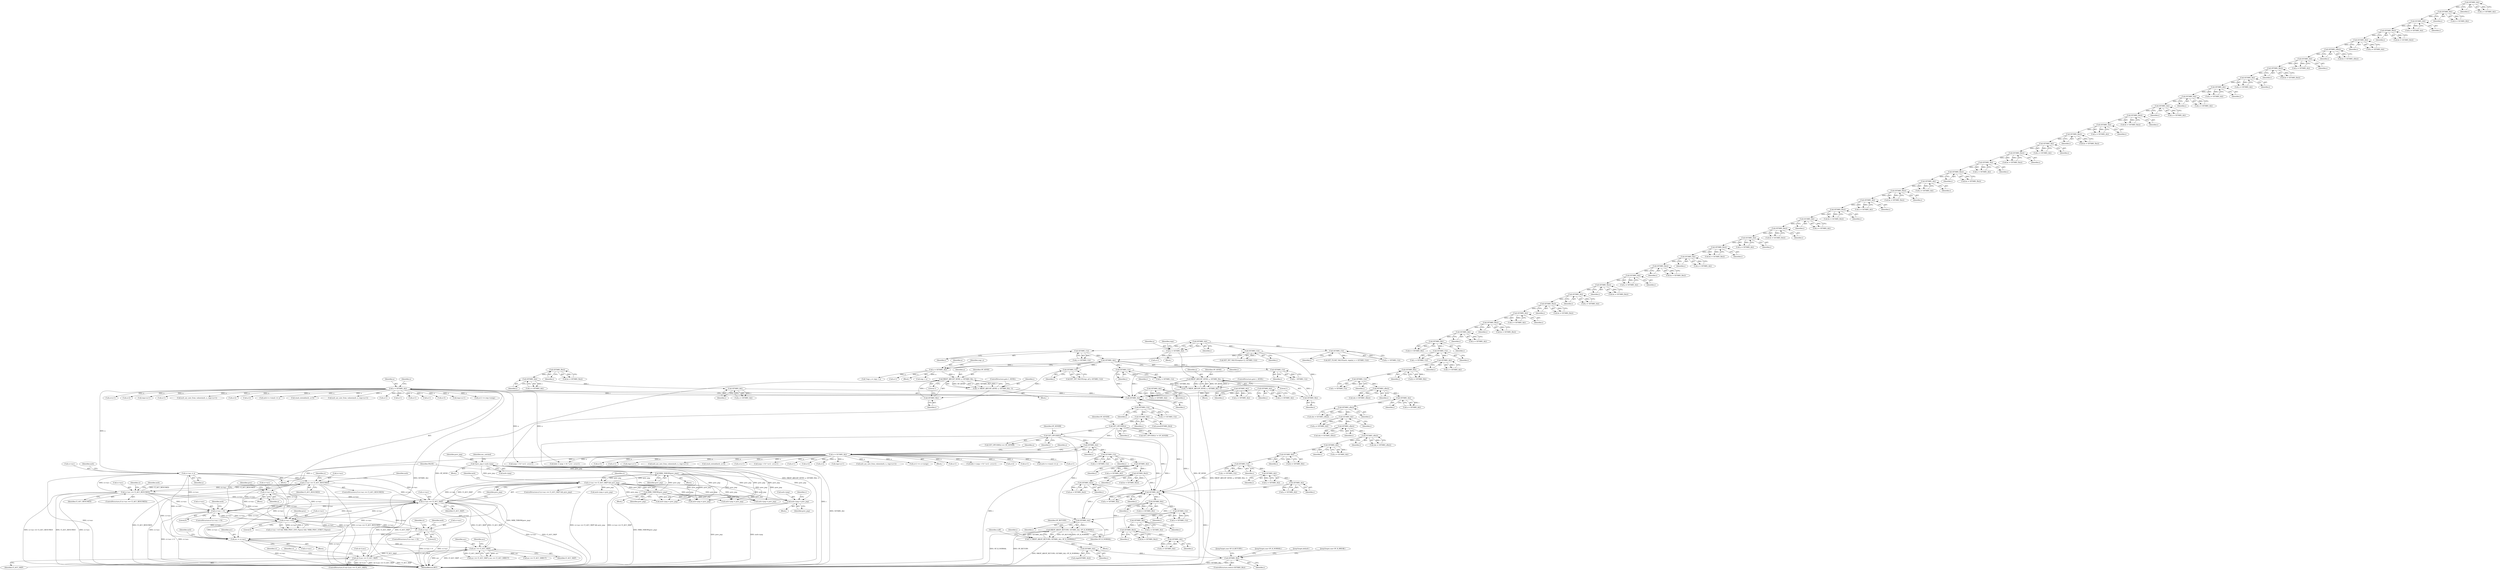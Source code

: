 digraph "0_mruby_1905091634a6a2925c911484434448e568330626@pointer" {
"1004398" [label="(Call,mrb->jmp = prev_jmp)"];
"1004236" [label="(Call,MRB_THROW(prev_jmp))"];
"1003679" [label="(Call,MRB_THROW(prev_jmp))"];
"1003666" [label="(Call,ci->acc == CI_ACC_SKIP && prev_jmp)"];
"1003667" [label="(Call,ci->acc == CI_ACC_SKIP)"];
"1004205" [label="(Call,ci->acc < 0)"];
"1001845" [label="(Call,ci->acc == CI_ACC_RESUMED)"];
"1001727" [label="(Call,ci->acc = a)"];
"1001449" [label="(Call,a = GETARG_A(i))"];
"1001451" [label="(Call,GETARG_A(i))"];
"1001438" [label="(Call,GETARG_A(i))"];
"1001225" [label="(Call,GETARG_A(i))"];
"1001117" [label="(Call,GETARG_Bx(i))"];
"1005565" [label="(Call,GETARG_C(i))"];
"1005539" [label="(Call,GETARG_A(i))"];
"1005513" [label="(Call,GETARG_C(i))"];
"1005448" [label="(Call,GETARG_A(i))"];
"1005468" [label="(Call,GETARG_C(i))"];
"1005620" [label="(Call,i = MKOP_ABC(OP_SEND, a, GETARG_B(i), 1))"];
"1005622" [label="(Call,MKOP_ABC(OP_SEND, a, GETARG_B(i), 1))"];
"1005537" [label="(Call,a = GETARG_A(i))"];
"1005625" [label="(Call,GETARG_B(i))"];
"1005618" [label="(Call,GETARG_C(i))"];
"1005357" [label="(Call,GETARG_A(i))"];
"1005525" [label="(Call,i = MKOP_ABC(OP_SEND, a, GETARG_B(i), 1))"];
"1005527" [label="(Call,MKOP_ABC(OP_SEND, a, GETARG_B(i), 1))"];
"1005446" [label="(Call,a = GETARG_A(i))"];
"1005530" [label="(Call,GETARG_B(i))"];
"1005523" [label="(Call,GETARG_C(i))"];
"1005610" [label="(Call,GETARG_C(i))"];
"1005065" [label="(Call,GETARG_A(i))"];
"1004897" [label="(Call,GETARG_A(i))"];
"1004774" [label="(Call,GETARG_Bx(i))"];
"1004769" [label="(Call,GETARG_A(i))"];
"1004510" [label="(Call,GETARG_C(i))"];
"1004505" [label="(Call,GETARG_B(i))"];
"1004500" [label="(Call,GETARG_A(i))"];
"1002797" [label="(Call,GETARG_Bx(i))"];
"1002792" [label="(Call,GETARG_A(i))"];
"1002253" [label="(Call,GETARG_C(i))"];
"1002248" [label="(Call,GETARG_A(i))"];
"1001515" [label="(Call,GET_OPCODE(i))"];
"1001500" [label="(Call,GETARG_B(i))"];
"1001456" [label="(Call,GETARG_C(i))"];
"1001801" [label="(Call,GET_OPCODE(i))"];
"1003041" [label="(Call,GETARG_Ax(i))"];
"1003500" [label="(Call,i = MKOP_AB(OP_RETURN, GETARG_A(i), OP_R_NORMAL))"];
"1003502" [label="(Call,MKOP_AB(OP_RETURN, GETARG_A(i), OP_R_NORMAL))"];
"1003504" [label="(Call,GETARG_A(i))"];
"1000999" [label="(Call,GETARG_C(i))"];
"1000994" [label="(Call,GETARG_B(i))"];
"1000989" [label="(Call,GETARG_A(i))"];
"1000903" [label="(Call,GETARG_sBx(i))"];
"1000885" [label="(Call,GETARG_sBx(i))"];
"1000880" [label="(Call,GETARG_A(i))"];
"1000863" [label="(Call,GETARG_sBx(i))"];
"1000858" [label="(Call,GETARG_A(i))"];
"1000848" [label="(Call,GETARG_sBx(i))"];
"1000807" [label="(Call,GETARG_C(i))"];
"1000802" [label="(Call,GETARG_B(i))"];
"1000797" [label="(Call,GETARG_A(i))"];
"1000756" [label="(Call,GETARG_C(i))"];
"1000751" [label="(Call,GETARG_B(i))"];
"1000746" [label="(Call,GETARG_A(i))"];
"1000726" [label="(Call,GETARG_Bx(i))"];
"1000721" [label="(Call,GETARG_A(i))"];
"1000694" [label="(Call,GETARG_Bx(i))"];
"1000689" [label="(Call,GETARG_A(i))"];
"1000673" [label="(Call,GETARG_Bx(i))"];
"1000668" [label="(Call,GETARG_A(i))"];
"1000640" [label="(Call,GETARG_Bx(i))"];
"1000635" [label="(Call,GETARG_A(i))"];
"1000619" [label="(Call,GETARG_Bx(i))"];
"1000614" [label="(Call,GETARG_A(i))"];
"1000589" [label="(Call,GETARG_Bx(i))"];
"1000584" [label="(Call,GETARG_A(i))"];
"1000569" [label="(Call,GETARG_Bx(i))"];
"1000564" [label="(Call,GETARG_A(i))"];
"1000544" [label="(Call,GETARG_Bx(i))"];
"1000539" [label="(Call,GETARG_A(i))"];
"1000526" [label="(Call,GETARG_Bx(i))"];
"1000521" [label="(Call,GETARG_A(i))"];
"1000503" [label="(Call,GETARG_Bx(i))"];
"1000498" [label="(Call,GETARG_A(i))"];
"1000483" [label="(Call,GETARG_Bx(i))"];
"1000478" [label="(Call,GETARG_A(i))"];
"1000458" [label="(Call,GETARG_Bx(i))"];
"1000453" [label="(Call,GETARG_A(i))"];
"1000442" [label="(Call,GETARG_A(i))"];
"1000431" [label="(Call,GETARG_A(i))"];
"1000417" [label="(Call,GETARG_A(i))"];
"1000403" [label="(Call,GETARG_Bx(i))"];
"1000398" [label="(Call,GETARG_A(i))"];
"1000386" [label="(Call,GETARG_sBx(i))"];
"1000381" [label="(Call,GETARG_A(i))"];
"1000353" [label="(Call,GETARG_Bx(i))"];
"1000348" [label="(Call,GETARG_A(i))"];
"1000334" [label="(Call,GETARG_B(i))"];
"1000329" [label="(Call,GETARG_A(i))"];
"1001105" [label="(Call,GETARG_A(i))"];
"1001089" [label="(Call,GETARG_A(i))"];
"1003888" [label="(Call,GETARG_B(i))"];
"1003882" [label="(Call,GETARG_A(i))"];
"1005211" [label="(Call,GETARG_A(i))"];
"1002652" [label="(Call,ci->acc == CI_ACC_RESUMED)"];
"1003957" [label="(Call,ci->acc < 0)"];
"1003894" [label="(Call,ci->acc >=0)"];
"1002729" [label="(Call,ci->acc = a)"];
"1002246" [label="(Call,a = GETARG_A(i))"];
"1004423" [label="(Call,acc == CI_ACC_SKIP)"];
"1004405" [label="(Call,acc = ci->acc)"];
"1004305" [label="(Call,ci[-1].acc == CI_ACC_SKIP)"];
"1000263" [label="(Call,*prev_jmp = mrb->jmp)"];
"1003671" [label="(Identifier,CI_ACC_SKIP)"];
"1005611" [label="(Identifier,i)"];
"1000443" [label="(Identifier,i)"];
"1004402" [label="(Identifier,prev_jmp)"];
"1003895" [label="(Call,ci->acc)"];
"1000458" [label="(Call,GETARG_Bx(i))"];
"1000386" [label="(Call,GETARG_sBx(i))"];
"1002275" [label="(Call,a+n+1)"];
"1000754" [label="(Call,c = GETARG_C(i))"];
"1000335" [label="(Identifier,i)"];
"1004407" [label="(Call,ci->acc)"];
"1000442" [label="(Call,GETARG_A(i))"];
"1000997" [label="(Call,c = GETARG_C(i))"];
"1000690" [label="(Identifier,i)"];
"1005538" [label="(Identifier,a)"];
"1002268" [label="(Call,(argc < 0) ? a+2 : a+n+1)"];
"1004774" [label="(Call,GETARG_Bx(i))"];
"1005446" [label="(Call,a = GETARG_A(i))"];
"1003667" [label="(Call,ci->acc == CI_ACC_SKIP)"];
"1004237" [label="(Identifier,prev_jmp)"];
"1000456" [label="(Call,bx = GETARG_Bx(i))"];
"1000880" [label="(Call,GETARG_A(i))"];
"1003889" [label="(Identifier,i)"];
"1005209" [label="(Call,a = GETARG_A(i))"];
"1003957" [label="(Call,ci->acc < 0)"];
"1001844" [label="(ControlStructure,if (ci->acc == CI_ACC_RESUMED))"];
"1005535" [label="(Block,)"];
"1000526" [label="(Call,GETARG_Bx(i))"];
"1002797" [label="(Call,GETARG_Bx(i))"];
"1004206" [label="(Call,ci->acc)"];
"1000429" [label="(Call,a = GETARG_A(i))"];
"1005565" [label="(Call,GETARG_C(i))"];
"1002651" [label="(ControlStructure,if (ci->acc == CI_ACC_RESUMED))"];
"1005533" [label="(ControlStructure,goto L_SEND;)"];
"1005619" [label="(Identifier,i)"];
"1005625" [label="(Call,GETARG_B(i))"];
"1000387" [label="(Identifier,i)"];
"1001731" [label="(Identifier,a)"];
"1001846" [label="(Call,ci->acc)"];
"1004304" [label="(ControlStructure,if (ci[-1].acc == CI_ACC_SKIP))"];
"1000886" [label="(Identifier,i)"];
"1001438" [label="(Call,GETARG_A(i))"];
"1005543" [label="(Identifier,regs_a)"];
"1000635" [label="(Call,GETARG_A(i))"];
"1000396" [label="(Call,a = GETARG_A(i))"];
"1000334" [label="(Call,GETARG_B(i))"];
"1005624" [label="(Identifier,a)"];
"1002653" [label="(Call,ci->acc)"];
"1001223" [label="(Call,a = GETARG_A(i))"];
"1000459" [label="(Identifier,i)"];
"1005211" [label="(Call,GETARG_A(i))"];
"1005532" [label="(Literal,1)"];
"1004305" [label="(Call,ci[-1].acc == CI_ACC_SKIP)"];
"1005537" [label="(Call,a = GETARG_A(i))"];
"1000636" [label="(Identifier,i)"];
"1003956" [label="(ControlStructure,if (ci->acc < 0))"];
"1001727" [label="(Call,ci->acc = a)"];
"1000746" [label="(Call,GETARG_A(i))"];
"1000695" [label="(Identifier,i)"];
"1005552" [label="(Block,)"];
"1001439" [label="(Identifier,i)"];
"1000687" [label="(Call,a = GETARG_A(i))"];
"1005520" [label="(Call,a+1)"];
"1000666" [label="(Call,a = GETARG_A(i))"];
"1000808" [label="(Identifier,i)"];
"1001501" [label="(Identifier,i)"];
"1001478" [label="(Call,a+n+1)"];
"1001454" [label="(Call,n = GETARG_C(i))"];
"1000346" [label="(Call,a = GETARG_A(i))"];
"1004501" [label="(Identifier,i)"];
"1003506" [label="(Identifier,OP_R_NORMAL)"];
"1000617" [label="(Call,bx = GETARG_Bx(i))"];
"1005530" [label="(Call,GETARG_B(i))"];
"1005528" [label="(Identifier,OP_SEND)"];
"1004897" [label="(Call,GETARG_A(i))"];
"1000798" [label="(Identifier,i)"];
"1005618" [label="(Call,GETARG_C(i))"];
"1004231" [label="(Call,mrb->jmp = prev_jmp)"];
"1003501" [label="(Identifier,i)"];
"1001089" [label="(Call,GETARG_A(i))"];
"1005527" [label="(Call,MKOP_ABC(OP_SEND, a, GETARG_B(i), 1))"];
"1000454" [label="(Identifier,i)"];
"1001469" [label="(Call,bidx = (argc < 0) ? a+2 : a+n+1)"];
"1000863" [label="(Call,GETARG_sBx(i))"];
"1004425" [label="(Identifier,CI_ACC_SKIP)"];
"1002540" [label="(Call,a+1)"];
"1003041" [label="(Call,GETARG_Ax(i))"];
"1004772" [label="(Call,bx = GETARG_Bx(i))"];
"1000354" [label="(Identifier,i)"];
"1003673" [label="(Block,)"];
"1004500" [label="(Call,GETARG_A(i))"];
"1001475" [label="(Call,a+2)"];
"1003668" [label="(Call,ci->acc)"];
"1000501" [label="(Call,bx = GETARG_Bx(i))"];
"1000674" [label="(Identifier,i)"];
"1000749" [label="(Call,b = GETARG_B(i))"];
"1003511" [label="(Identifier,cioff)"];
"1001851" [label="(Call,mrb->jmp = prev_jmp)"];
"1003893" [label="(Call,ci->acc >=0 && MRB_PROC_ENV_P(proc) && !MRB_PROC_STRICT_P(proc))"];
"1005531" [label="(Identifier,i)"];
"1004506" [label="(Identifier,i)"];
"1004767" [label="(Call,a = GETARG_A(i))"];
"1005453" [label="(Identifier,regs)"];
"1005063" [label="(Call,a = GETARG_A(i))"];
"1000353" [label="(Call,GETARG_Bx(i))"];
"1005544" [label="(Call,regs + a)"];
"1004312" [label="(Identifier,CI_ACC_SKIP)"];
"1000797" [label="(Call,GETARG_A(i))"];
"1001225" [label="(Call,GETARG_A(i))"];
"1003901" [label="(Identifier,proc)"];
"1001103" [label="(Call,a = GETARG_A(i))"];
"1001853" [label="(Identifier,mrb)"];
"1005529" [label="(Identifier,a)"];
"1001517" [label="(Identifier,OP_SENDB)"];
"1000727" [label="(Identifier,i)"];
"1000757" [label="(Identifier,i)"];
"1000484" [label="(Identifier,i)"];
"1000567" [label="(Call,bx = GETARG_Bx(i))"];
"1005626" [label="(Identifier,i)"];
"1004079" [label="(JumpTarget,case OP_R_BREAK:)"];
"1005212" [label="(Identifier,i)"];
"1000272" [label="(Identifier,exc_catched)"];
"1000805" [label="(Call,c = GETARG_C(i))"];
"1005514" [label="(Identifier,i)"];
"1001450" [label="(Identifier,a)"];
"1003968" [label="(Identifier,ci)"];
"1000747" [label="(Identifier,i)"];
"1000519" [label="(Call,a = GETARG_A(i))"];
"1004398" [label="(Call,mrb->jmp = prev_jmp)"];
"1001226" [label="(Identifier,i)"];
"1001514" [label="(Call,GET_OPCODE(i) != OP_SENDB)"];
"1000612" [label="(Call,a = GETARG_A(i))"];
"1000404" [label="(Identifier,i)"];
"1002249" [label="(Identifier,i)"];
"1000322" [label="(Block,)"];
"1005542" [label="(Call,*regs_a = regs + a)"];
"1005447" [label="(Identifier,a)"];
"1000570" [label="(Identifier,i)"];
"1000330" [label="(Identifier,i)"];
"1000496" [label="(Call,a = GETARG_A(i))"];
"1001623" [label="(Call,regs+a+1)"];
"1001802" [label="(Identifier,i)"];
"1000542" [label="(Call,bx = GETARG_Bx(i))"];
"1002528" [label="(Call,a+2)"];
"1001106" [label="(Identifier,i)"];
"1001684" [label="(Call,a+1)"];
"1000537" [label="(Call,a = GETARG_A(i))"];
"1001849" [label="(Identifier,CI_ACC_RESUMED)"];
"1002499" [label="(Call,a+2)"];
"1000415" [label="(Call,a = GETARG_A(i))"];
"1000384" [label="(Call,bx = GETARG_sBx(i))"];
"1000235" [label="(Block,)"];
"1000904" [label="(Identifier,i)"];
"1000883" [label="(Call,sbx = GETARG_sBx(i))"];
"1002520" [label="(Call,regs+a+1)"];
"1000451" [label="(Call,a = GETARG_A(i))"];
"1002254" [label="(Identifier,i)"];
"1003672" [label="(Identifier,prev_jmp)"];
"1003504" [label="(Call,GETARG_A(i))"];
"1001516" [label="(Identifier,i)"];
"1005525" [label="(Call,i = MKOP_ABC(OP_SEND, a, GETARG_B(i), 1))"];
"1000440" [label="(Call,a = GETARG_A(i))"];
"1004424" [label="(Identifier,acc)"];
"1000995" [label="(Identifier,i)"];
"1000864" [label="(Identifier,i)"];
"1000856" [label="(Call,a = GETARG_A(i))"];
"1000719" [label="(Call,a = GETARG_A(i))"];
"1000499" [label="(Identifier,i)"];
"1000641" [label="(Identifier,i)"];
"1003503" [label="(Identifier,OP_RETURN)"];
"1004503" [label="(Call,b = GETARG_B(i))"];
"1000569" [label="(Call,GETARG_Bx(i))"];
"1002517" [label="(Call,mrb_ary_new_from_values(mrb, n, regs+a+1))"];
"1003665" [label="(ControlStructure,if (ci->acc == CI_ACC_SKIP && prev_jmp))"];
"1000587" [label="(Call,bx = GETARG_Bx(i))"];
"1000614" [label="(Call,GETARG_A(i))"];
"1000351" [label="(Call,bx = GETARG_Bx(i))"];
"1004775" [label="(Identifier,i)"];
"1000989" [label="(Call,GETARG_A(i))"];
"1000401" [label="(Call,bx = GETARG_Bx(i))"];
"1002498" [label="(Call,a+2 >= ci->nregs)"];
"1000562" [label="(Call,a = GETARG_A(i))"];
"1003882" [label="(Call,GETARG_A(i))"];
"1002728" [label="(Block,)"];
"1001000" [label="(Identifier,i)"];
"1004770" [label="(Identifier,i)"];
"1001661" [label="(Call,mrb_ary_new_from_values(mrb, n, regs+a+1))"];
"1001643" [label="(Call,a+2)"];
"1000589" [label="(Call,GETARG_Bx(i))"];
"1002248" [label="(Call,GETARG_A(i))"];
"1000584" [label="(Call,GETARG_A(i))"];
"1000724" [label="(Call,bx = GETARG_Bx(i))"];
"1001117" [label="(Call,GETARG_Bx(i))"];
"1000861" [label="(Call,sbx = GETARG_sBx(i))"];
"1000807" [label="(Call,GETARG_C(i))"];
"1003883" [label="(Identifier,i)"];
"1002244" [label="(Block,)"];
"1002514" [label="(Call,a+1)"];
"1002266" [label="(Call,bidx = (argc < 0) ? a+2 : a+n+1)"];
"1005506" [label="(Call,SET_FLOAT_VALUE(mrb, regs[a], x + GETARG_C(i)))"];
"1001672" [label="(Call,a+2)"];
"1001801" [label="(Call,GET_OPCODE(i))"];
"1001452" [label="(Identifier,i)"];
"1004505" [label="(Call,GETARG_B(i))"];
"1001803" [label="(Identifier,OP_SENDB)"];
"1001732" [label="(Call,mrb->c->stack += a)"];
"1004239" [label="(Identifier,FALSE)"];
"1002272" [label="(Call,a+2)"];
"1000504" [label="(Identifier,i)"];
"1000398" [label="(Call,GETARG_A(i))"];
"1001650" [label="(Call,stack_extend(mrb, a+3))"];
"1000481" [label="(Call,bx = GETARG_Bx(i))"];
"1005539" [label="(Call,GETARG_A(i))"];
"1005468" [label="(Call,GETARG_C(i))"];
"1000403" [label="(Call,GETARG_Bx(i))"];
"1000527" [label="(Identifier,i)"];
"1004205" [label="(Call,ci->acc < 0)"];
"1001105" [label="(Call,GETARG_A(i))"];
"1002729" [label="(Call,ci->acc = a)"];
"1002798" [label="(Identifier,i)"];
"1000668" [label="(Call,GETARG_A(i))"];
"1000544" [label="(Call,GETARG_Bx(i))"];
"1005466" [label="(Call,y = GETARG_C(i))"];
"1001451" [label="(Call,GETARG_A(i))"];
"1004413" [label="(Identifier,mrb)"];
"1001457" [label="(Identifier,i)"];
"1003682" [label="(Identifier,ci)"];
"1002478" [label="(Call,a+1)"];
"1000432" [label="(Identifier,i)"];
"1000994" [label="(Call,GETARG_B(i))"];
"1000332" [label="(Call,b = GETARG_B(i))"];
"1000849" [label="(Identifier,i)"];
"1004427" [label="(Identifier,acc)"];
"1004423" [label="(Call,acc == CI_ACC_SKIP)"];
"1004316" [label="(Identifier,ci)"];
"1004405" [label="(Call,acc = ci->acc)"];
"1004404" [label="(Identifier,v)"];
"1001455" [label="(Identifier,n)"];
"1000901" [label="(Call,sbx = GETARG_sBx(i))"];
"1003505" [label="(Identifier,i)"];
"1005608" [label="(Call,x - GETARG_C(i))"];
"1005448" [label="(Call,GETARG_A(i))"];
"1000751" [label="(Call,GETARG_B(i))"];
"1005355" [label="(Call,a = GETARG_A(i))"];
"1002792" [label="(Call,GETARG_A(i))"];
"1000752" [label="(Identifier,i)"];
"1000878" [label="(Call,a = GETARG_A(i))"];
"1000329" [label="(Call,GETARG_A(i))"];
"1001800" [label="(Call,GET_OPCODE(i) == OP_SENDB)"];
"1004498" [label="(Call,a = GETARG_A(i))"];
"1004236" [label="(Call,MRB_THROW(prev_jmp))"];
"1000859" [label="(Identifier,i)"];
"1000565" [label="(Identifier,i)"];
"1000726" [label="(Call,GETARG_Bx(i))"];
"1005640" [label="(Call,a+1)"];
"1005540" [label="(Identifier,i)"];
"1005628" [label="(ControlStructure,goto L_SEND;)"];
"1001865" [label="(Identifier,ci)"];
"1005563" [label="(Call,y = GETARG_C(i))"];
"1000382" [label="(Identifier,i)"];
"1000846" [label="(Call,sbx = GETARG_sBx(i))"];
"1004210" [label="(Block,)"];
"1000903" [label="(Call,GETARG_sBx(i))"];
"1000379" [label="(Call,a = GETARG_A(i))"];
"1000263" [label="(Call,*prev_jmp = mrb->jmp)"];
"1004508" [label="(Call,n = GETARG_C(i))"];
"1003894" [label="(Call,ci->acc >=0)"];
"1003674" [label="(Call,mrb->jmp = prev_jmp)"];
"1004204" [label="(ControlStructure,if (ci->acc < 0))"];
"1000476" [label="(Call,a = GETARG_A(i))"];
"1000585" [label="(Identifier,i)"];
"1002582" [label="(Call,mrb->c->stack += a)"];
"1003887" [label="(ControlStructure,switch (GETARG_B(i)))"];
"1001447" [label="(Block,)"];
"1001498" [label="(Call,syms[GETARG_B(i)])"];
"1005623" [label="(Identifier,OP_SEND)"];
"1004898" [label="(Identifier,i)"];
"1002672" [label="(Identifier,ci)"];
"1000521" [label="(Call,GETARG_A(i))"];
"1002470" [label="(Call,a+1)"];
"1002252" [label="(Identifier,n)"];
"1005666" [label="(MethodReturn,RET)"];
"1002508" [label="(Call,a+3)"];
"1000478" [label="(Call,GETARG_A(i))"];
"1000431" [label="(Call,GETARG_A(i))"];
"1002253" [label="(Call,GETARG_C(i))"];
"1000479" [label="(Identifier,i)"];
"1000349" [label="(Identifier,i)"];
"1003680" [label="(Identifier,prev_jmp)"];
"1000545" [label="(Identifier,i)"];
"1001115" [label="(Call,bx = GETARG_Bx(i))"];
"1002522" [label="(Call,a+1)"];
"1004510" [label="(Call,GETARG_C(i))"];
"1003502" [label="(Call,MKOP_AB(OP_RETURN, GETARG_A(i), OP_R_NORMAL))"];
"1005523" [label="(Call,GETARG_C(i))"];
"1002251" [label="(Call,n = GETARG_C(i))"];
"1001090" [label="(Identifier,i)"];
"1005511" [label="(Call,x + GETARG_C(i))"];
"1003888" [label="(Call,GETARG_B(i))"];
"1003042" [label="(Identifier,i)"];
"1000800" [label="(Call,b = GETARG_B(i))"];
"1001500" [label="(Call,GETARG_B(i))"];
"1002735" [label="(Identifier,proc)"];
"1005449" [label="(Identifier,i)"];
"1000640" [label="(Call,GETARG_Bx(i))"];
"1000453" [label="(Call,GETARG_A(i))"];
"1001449" [label="(Call,a = GETARG_A(i))"];
"1002476" [label="(Call,regs+a+1)"];
"1000802" [label="(Call,GETARG_B(i))"];
"1005357" [label="(Call,GETARG_A(i))"];
"1002473" [label="(Call,mrb_ary_new_from_values(mrb, n, regs+a+1))"];
"1000673" [label="(Call,GETARG_Bx(i))"];
"1003891" [label="(JumpTarget,case OP_R_RETURN:)"];
"1004422" [label="(Call,acc == CI_ACC_SKIP || acc == CI_ACC_DIRECT)"];
"1005517" [label="(Call,SET_INT_VALUE(regs[a+1], GETARG_C(i)))"];
"1000694" [label="(Call,GETARG_Bx(i))"];
"1003039" [label="(Call,ax = GETARG_Ax(i))"];
"1001620" [label="(Call,mrb_ary_new_from_values(mrb, n, regs+a+1))"];
"1004511" [label="(Identifier,i)"];
"1000858" [label="(Call,GETARG_A(i))"];
"1000722" [label="(Identifier,i)"];
"1005066" [label="(Identifier,i)"];
"1000744" [label="(Call,a = GETARG_A(i))"];
"1000881" [label="(Identifier,i)"];
"1000264" [label="(Identifier,prev_jmp)"];
"1000399" [label="(Identifier,i)"];
"1000848" [label="(Call,GETARG_sBx(i))"];
"1000503" [label="(Call,GETARG_Bx(i))"];
"1000417" [label="(Call,GETARG_A(i))"];
"1000689" [label="(Call,GETARG_A(i))"];
"1000615" [label="(Identifier,i)"];
"1003898" [label="(Literal,0)"];
"1000498" [label="(Call,GETARG_A(i))"];
"1001666" [label="(Call,a+1)"];
"1002790" [label="(Call,a = GETARG_A(i))"];
"1001456" [label="(Call,GETARG_C(i))"];
"1002793" [label="(Identifier,i)"];
"1002733" [label="(Identifier,a)"];
"1003679" [label="(Call,MRB_THROW(prev_jmp))"];
"1005524" [label="(Identifier,i)"];
"1001728" [label="(Call,ci->acc)"];
"1003964" [label="(Identifier,mrb)"];
"1002246" [label="(Call,a = GETARG_A(i))"];
"1004769" [label="(Call,GETARG_A(i))"];
"1001735" [label="(Identifier,mrb)"];
"1000564" [label="(Call,GETARG_A(i))"];
"1000669" [label="(Identifier,i)"];
"1004327" [label="(Identifier,ci)"];
"1000756" [label="(Call,GETARG_C(i))"];
"1003666" [label="(Call,ci->acc == CI_ACC_SKIP && prev_jmp)"];
"1000265" [label="(Call,mrb->jmp)"];
"1000671" [label="(Call,bx = GETARG_Bx(i))"];
"1000524" [label="(Call,bx = GETARG_Bx(i))"];
"1000885" [label="(Call,GETARG_sBx(i))"];
"1003958" [label="(Call,ci->acc)"];
"1000381" [label="(Call,GETARG_A(i))"];
"1005444" [label="(Block,)"];
"1001515" [label="(Call,GET_OPCODE(i))"];
"1000999" [label="(Call,GETARG_C(i))"];
"1000418" [label="(Identifier,i)"];
"1000327" [label="(Call,a = GETARG_A(i))"];
"1002652" [label="(Call,ci->acc == CI_ACC_RESUMED)"];
"1001658" [label="(Call,a+1)"];
"1003500" [label="(Call,i = MKOP_AB(OP_RETURN, GETARG_A(i), OP_R_NORMAL))"];
"1004895" [label="(Call,a = GETARG_A(i))"];
"1000692" [label="(Call,bx = GETARG_Bx(i))"];
"1000721" [label="(Call,GETARG_A(i))"];
"1004433" [label="(Call,mrb->jmp = prev_jmp)"];
"1004209" [label="(Literal,0)"];
"1005065" [label="(Call,GETARG_A(i))"];
"1003676" [label="(Identifier,mrb)"];
"1002247" [label="(Identifier,a)"];
"1002795" [label="(Call,bx = GETARG_Bx(i))"];
"1000582" [label="(Call,a = GETARG_A(i))"];
"1005620" [label="(Call,i = MKOP_ABC(OP_SEND, a, GETARG_B(i), 1))"];
"1000540" [label="(Identifier,i)"];
"1001471" [label="(Call,(argc < 0) ? a+2 : a+n+1)"];
"1005469" [label="(Identifier,i)"];
"1001625" [label="(Call,a+1)"];
"1000803" [label="(Identifier,i)"];
"1000795" [label="(Call,a = GETARG_A(i))"];
"1003979" [label="(JumpTarget,case OP_R_NORMAL:)"];
"1001617" [label="(Call,a+1)"];
"1005566" [label="(Identifier,i)"];
"1004406" [label="(Identifier,acc)"];
"1004339" [label="(JumpTarget,default:)"];
"1004426" [label="(Call,acc == CI_ACC_DIRECT)"];
"1000638" [label="(Call,bx = GETARG_Bx(i))"];
"1005627" [label="(Literal,1)"];
"1003867" [label="(Block,)"];
"1000620" [label="(Identifier,i)"];
"1000987" [label="(Call,a = GETARG_A(i))"];
"1005526" [label="(Identifier,i)"];
"1000619" [label="(Call,GETARG_Bx(i))"];
"1003961" [label="(Literal,0)"];
"1000522" [label="(Identifier,i)"];
"1000483" [label="(Call,GETARG_Bx(i))"];
"1003880" [label="(Call,regs[GETARG_A(i)])"];
"1001845" [label="(Call,ci->acc == CI_ACC_RESUMED)"];
"1005622" [label="(Call,MKOP_ABC(OP_SEND, a, GETARG_B(i), 1))"];
"1000539" [label="(Call,GETARG_A(i))"];
"1005455" [label="(Block,)"];
"1000990" [label="(Identifier,i)"];
"1000633" [label="(Call,a = GETARG_A(i))"];
"1002506" [label="(Call,stack_extend(mrb, a+3))"];
"1001652" [label="(Call,a+3)"];
"1000590" [label="(Identifier,i)"];
"1005513" [label="(Call,GETARG_C(i))"];
"1000992" [label="(Call,b = GETARG_B(i))"];
"1002656" [label="(Identifier,CI_ACC_RESUMED)"];
"1001087" [label="(Call,a = GETARG_A(i))"];
"1005610" [label="(Call,GETARG_C(i))"];
"1001664" [label="(Call,regs+a+1)"];
"1000348" [label="(Call,GETARG_A(i))"];
"1004387" [label="(Block,)"];
"1004212" [label="(Identifier,mrb)"];
"1001642" [label="(Call,a+2 >= irep->nregs)"];
"1005614" [label="(Call,SET_INT_VALUE(regs_a[1], GETARG_C(i)))"];
"1005358" [label="(Identifier,i)"];
"1002658" [label="(Call,mrb->jmp = prev_jmp)"];
"1004399" [label="(Call,mrb->jmp)"];
"1001436" [label="(Call,a = GETARG_A(i))"];
"1004306" [label="(Call,ci[-1].acc)"];
"1002730" [label="(Call,ci->acc)"];
"1001118" [label="(Identifier,i)"];
"1002660" [label="(Identifier,mrb)"];
"1005621" [label="(Identifier,i)"];
"1004398" -> "1004387"  [label="AST: "];
"1004398" -> "1004402"  [label="CFG: "];
"1004399" -> "1004398"  [label="AST: "];
"1004402" -> "1004398"  [label="AST: "];
"1004404" -> "1004398"  [label="CFG: "];
"1004398" -> "1005666"  [label="DDG: prev_jmp"];
"1004398" -> "1005666"  [label="DDG: mrb->jmp"];
"1004236" -> "1004398"  [label="DDG: prev_jmp"];
"1003679" -> "1004398"  [label="DDG: prev_jmp"];
"1003666" -> "1004398"  [label="DDG: prev_jmp"];
"1000263" -> "1004398"  [label="DDG: prev_jmp"];
"1004236" -> "1004210"  [label="AST: "];
"1004236" -> "1004237"  [label="CFG: "];
"1004237" -> "1004236"  [label="AST: "];
"1004239" -> "1004236"  [label="CFG: "];
"1004236" -> "1005666"  [label="DDG: MRB_THROW(prev_jmp)"];
"1004236" -> "1001851"  [label="DDG: prev_jmp"];
"1004236" -> "1002658"  [label="DDG: prev_jmp"];
"1004236" -> "1003666"  [label="DDG: prev_jmp"];
"1004236" -> "1004231"  [label="DDG: prev_jmp"];
"1003679" -> "1004236"  [label="DDG: prev_jmp"];
"1003666" -> "1004236"  [label="DDG: prev_jmp"];
"1000263" -> "1004236"  [label="DDG: prev_jmp"];
"1004236" -> "1004433"  [label="DDG: prev_jmp"];
"1003679" -> "1003673"  [label="AST: "];
"1003679" -> "1003680"  [label="CFG: "];
"1003680" -> "1003679"  [label="AST: "];
"1003682" -> "1003679"  [label="CFG: "];
"1003679" -> "1005666"  [label="DDG: MRB_THROW(prev_jmp)"];
"1003679" -> "1001851"  [label="DDG: prev_jmp"];
"1003679" -> "1002658"  [label="DDG: prev_jmp"];
"1003679" -> "1003666"  [label="DDG: prev_jmp"];
"1003666" -> "1003679"  [label="DDG: prev_jmp"];
"1003679" -> "1004231"  [label="DDG: prev_jmp"];
"1003679" -> "1004433"  [label="DDG: prev_jmp"];
"1003666" -> "1003665"  [label="AST: "];
"1003666" -> "1003667"  [label="CFG: "];
"1003666" -> "1003672"  [label="CFG: "];
"1003667" -> "1003666"  [label="AST: "];
"1003672" -> "1003666"  [label="AST: "];
"1003676" -> "1003666"  [label="CFG: "];
"1003682" -> "1003666"  [label="CFG: "];
"1003666" -> "1005666"  [label="DDG: ci->acc == CI_ACC_SKIP"];
"1003666" -> "1005666"  [label="DDG: ci->acc == CI_ACC_SKIP && prev_jmp"];
"1003666" -> "1001851"  [label="DDG: prev_jmp"];
"1003666" -> "1002658"  [label="DDG: prev_jmp"];
"1003667" -> "1003666"  [label="DDG: ci->acc"];
"1003667" -> "1003666"  [label="DDG: CI_ACC_SKIP"];
"1000263" -> "1003666"  [label="DDG: prev_jmp"];
"1003666" -> "1003674"  [label="DDG: prev_jmp"];
"1003666" -> "1004231"  [label="DDG: prev_jmp"];
"1003666" -> "1004433"  [label="DDG: prev_jmp"];
"1003667" -> "1003671"  [label="CFG: "];
"1003668" -> "1003667"  [label="AST: "];
"1003671" -> "1003667"  [label="AST: "];
"1003672" -> "1003667"  [label="CFG: "];
"1003667" -> "1005666"  [label="DDG: CI_ACC_SKIP"];
"1003667" -> "1005666"  [label="DDG: ci->acc"];
"1004205" -> "1003667"  [label="DDG: ci->acc"];
"1001845" -> "1003667"  [label="DDG: ci->acc"];
"1003957" -> "1003667"  [label="DDG: ci->acc"];
"1002729" -> "1003667"  [label="DDG: ci->acc"];
"1002652" -> "1003667"  [label="DDG: ci->acc"];
"1001727" -> "1003667"  [label="DDG: ci->acc"];
"1003894" -> "1003667"  [label="DDG: ci->acc"];
"1004423" -> "1003667"  [label="DDG: CI_ACC_SKIP"];
"1004305" -> "1003667"  [label="DDG: CI_ACC_SKIP"];
"1003667" -> "1003894"  [label="DDG: ci->acc"];
"1003667" -> "1004205"  [label="DDG: ci->acc"];
"1003667" -> "1004305"  [label="DDG: CI_ACC_SKIP"];
"1003667" -> "1004405"  [label="DDG: ci->acc"];
"1003667" -> "1004423"  [label="DDG: CI_ACC_SKIP"];
"1004205" -> "1004204"  [label="AST: "];
"1004205" -> "1004209"  [label="CFG: "];
"1004206" -> "1004205"  [label="AST: "];
"1004209" -> "1004205"  [label="AST: "];
"1004212" -> "1004205"  [label="CFG: "];
"1004239" -> "1004205"  [label="CFG: "];
"1004205" -> "1005666"  [label="DDG: ci->acc"];
"1004205" -> "1005666"  [label="DDG: ci->acc < 0"];
"1004205" -> "1003894"  [label="DDG: ci->acc"];
"1001845" -> "1004205"  [label="DDG: ci->acc"];
"1003957" -> "1004205"  [label="DDG: ci->acc"];
"1002729" -> "1004205"  [label="DDG: ci->acc"];
"1002652" -> "1004205"  [label="DDG: ci->acc"];
"1001727" -> "1004205"  [label="DDG: ci->acc"];
"1003894" -> "1004205"  [label="DDG: ci->acc"];
"1004205" -> "1004405"  [label="DDG: ci->acc"];
"1001845" -> "1001844"  [label="AST: "];
"1001845" -> "1001849"  [label="CFG: "];
"1001846" -> "1001845"  [label="AST: "];
"1001849" -> "1001845"  [label="AST: "];
"1001853" -> "1001845"  [label="CFG: "];
"1001865" -> "1001845"  [label="CFG: "];
"1001845" -> "1005666"  [label="DDG: ci->acc"];
"1001845" -> "1005666"  [label="DDG: ci->acc == CI_ACC_RESUMED"];
"1001845" -> "1005666"  [label="DDG: CI_ACC_RESUMED"];
"1001727" -> "1001845"  [label="DDG: ci->acc"];
"1002652" -> "1001845"  [label="DDG: CI_ACC_RESUMED"];
"1001845" -> "1002652"  [label="DDG: ci->acc"];
"1001845" -> "1002652"  [label="DDG: CI_ACC_RESUMED"];
"1001845" -> "1003894"  [label="DDG: ci->acc"];
"1001845" -> "1004405"  [label="DDG: ci->acc"];
"1001727" -> "1001447"  [label="AST: "];
"1001727" -> "1001731"  [label="CFG: "];
"1001728" -> "1001727"  [label="AST: "];
"1001731" -> "1001727"  [label="AST: "];
"1001735" -> "1001727"  [label="CFG: "];
"1001727" -> "1005666"  [label="DDG: ci->acc"];
"1001449" -> "1001727"  [label="DDG: a"];
"1001727" -> "1002652"  [label="DDG: ci->acc"];
"1001727" -> "1003894"  [label="DDG: ci->acc"];
"1001727" -> "1004405"  [label="DDG: ci->acc"];
"1001449" -> "1001447"  [label="AST: "];
"1001449" -> "1001451"  [label="CFG: "];
"1001450" -> "1001449"  [label="AST: "];
"1001451" -> "1001449"  [label="AST: "];
"1001455" -> "1001449"  [label="CFG: "];
"1001449" -> "1005666"  [label="DDG: GETARG_A(i)"];
"1001451" -> "1001449"  [label="DDG: i"];
"1001449" -> "1001469"  [label="DDG: a"];
"1001449" -> "1001471"  [label="DDG: a"];
"1001449" -> "1001475"  [label="DDG: a"];
"1001449" -> "1001478"  [label="DDG: a"];
"1001449" -> "1001617"  [label="DDG: a"];
"1001449" -> "1001620"  [label="DDG: a"];
"1001449" -> "1001623"  [label="DDG: a"];
"1001449" -> "1001625"  [label="DDG: a"];
"1001449" -> "1001642"  [label="DDG: a"];
"1001449" -> "1001643"  [label="DDG: a"];
"1001449" -> "1001650"  [label="DDG: a"];
"1001449" -> "1001652"  [label="DDG: a"];
"1001449" -> "1001658"  [label="DDG: a"];
"1001449" -> "1001661"  [label="DDG: a"];
"1001449" -> "1001664"  [label="DDG: a"];
"1001449" -> "1001666"  [label="DDG: a"];
"1001449" -> "1001672"  [label="DDG: a"];
"1001449" -> "1001684"  [label="DDG: a"];
"1001449" -> "1001732"  [label="DDG: a"];
"1001451" -> "1001452"  [label="CFG: "];
"1001452" -> "1001451"  [label="AST: "];
"1001438" -> "1001451"  [label="DDG: i"];
"1005565" -> "1001451"  [label="DDG: i"];
"1005620" -> "1001451"  [label="DDG: i"];
"1005357" -> "1001451"  [label="DDG: i"];
"1005525" -> "1001451"  [label="DDG: i"];
"1005610" -> "1001451"  [label="DDG: i"];
"1005065" -> "1001451"  [label="DDG: i"];
"1004897" -> "1001451"  [label="DDG: i"];
"1005211" -> "1001451"  [label="DDG: i"];
"1001451" -> "1001456"  [label="DDG: i"];
"1001438" -> "1001436"  [label="AST: "];
"1001438" -> "1001439"  [label="CFG: "];
"1001439" -> "1001438"  [label="AST: "];
"1001436" -> "1001438"  [label="CFG: "];
"1001438" -> "1001436"  [label="DDG: i"];
"1001225" -> "1001438"  [label="DDG: i"];
"1001225" -> "1001223"  [label="AST: "];
"1001225" -> "1001226"  [label="CFG: "];
"1001226" -> "1001225"  [label="AST: "];
"1001223" -> "1001225"  [label="CFG: "];
"1001225" -> "1001223"  [label="DDG: i"];
"1001117" -> "1001225"  [label="DDG: i"];
"1001117" -> "1001115"  [label="AST: "];
"1001117" -> "1001118"  [label="CFG: "];
"1001118" -> "1001117"  [label="AST: "];
"1001115" -> "1001117"  [label="CFG: "];
"1001117" -> "1001115"  [label="DDG: i"];
"1005565" -> "1005563"  [label="AST: "];
"1005565" -> "1005566"  [label="CFG: "];
"1005566" -> "1005565"  [label="AST: "];
"1005563" -> "1005565"  [label="CFG: "];
"1005565" -> "1005563"  [label="DDG: i"];
"1005539" -> "1005565"  [label="DDG: i"];
"1005539" -> "1005537"  [label="AST: "];
"1005539" -> "1005540"  [label="CFG: "];
"1005540" -> "1005539"  [label="AST: "];
"1005537" -> "1005539"  [label="CFG: "];
"1005539" -> "1005537"  [label="DDG: i"];
"1005513" -> "1005539"  [label="DDG: i"];
"1005468" -> "1005539"  [label="DDG: i"];
"1005539" -> "1005610"  [label="DDG: i"];
"1005539" -> "1005618"  [label="DDG: i"];
"1005513" -> "1005511"  [label="AST: "];
"1005513" -> "1005514"  [label="CFG: "];
"1005514" -> "1005513"  [label="AST: "];
"1005511" -> "1005513"  [label="CFG: "];
"1005513" -> "1005506"  [label="DDG: i"];
"1005513" -> "1005511"  [label="DDG: i"];
"1005448" -> "1005513"  [label="DDG: i"];
"1005448" -> "1005446"  [label="AST: "];
"1005448" -> "1005449"  [label="CFG: "];
"1005449" -> "1005448"  [label="AST: "];
"1005446" -> "1005448"  [label="CFG: "];
"1005448" -> "1005446"  [label="DDG: i"];
"1005448" -> "1005468"  [label="DDG: i"];
"1005448" -> "1005523"  [label="DDG: i"];
"1005468" -> "1005466"  [label="AST: "];
"1005468" -> "1005469"  [label="CFG: "];
"1005469" -> "1005468"  [label="AST: "];
"1005466" -> "1005468"  [label="CFG: "];
"1005468" -> "1005466"  [label="DDG: i"];
"1005620" -> "1005552"  [label="AST: "];
"1005620" -> "1005622"  [label="CFG: "];
"1005621" -> "1005620"  [label="AST: "];
"1005622" -> "1005620"  [label="AST: "];
"1005628" -> "1005620"  [label="CFG: "];
"1005620" -> "1005666"  [label="DDG: MKOP_ABC(OP_SEND, a, GETARG_B(i), 1)"];
"1005622" -> "1005620"  [label="DDG: OP_SEND"];
"1005622" -> "1005620"  [label="DDG: a"];
"1005622" -> "1005620"  [label="DDG: GETARG_B(i)"];
"1005622" -> "1005620"  [label="DDG: 1"];
"1005622" -> "1005627"  [label="CFG: "];
"1005623" -> "1005622"  [label="AST: "];
"1005624" -> "1005622"  [label="AST: "];
"1005625" -> "1005622"  [label="AST: "];
"1005627" -> "1005622"  [label="AST: "];
"1005622" -> "1005666"  [label="DDG: OP_SEND"];
"1005537" -> "1005622"  [label="DDG: a"];
"1005625" -> "1005622"  [label="DDG: i"];
"1005537" -> "1005535"  [label="AST: "];
"1005538" -> "1005537"  [label="AST: "];
"1005543" -> "1005537"  [label="CFG: "];
"1005537" -> "1005542"  [label="DDG: a"];
"1005537" -> "1005544"  [label="DDG: a"];
"1005537" -> "1005640"  [label="DDG: a"];
"1005625" -> "1005626"  [label="CFG: "];
"1005626" -> "1005625"  [label="AST: "];
"1005627" -> "1005625"  [label="CFG: "];
"1005618" -> "1005625"  [label="DDG: i"];
"1005618" -> "1005614"  [label="AST: "];
"1005618" -> "1005619"  [label="CFG: "];
"1005619" -> "1005618"  [label="AST: "];
"1005614" -> "1005618"  [label="CFG: "];
"1005618" -> "1005614"  [label="DDG: i"];
"1005357" -> "1005355"  [label="AST: "];
"1005357" -> "1005358"  [label="CFG: "];
"1005358" -> "1005357"  [label="AST: "];
"1005355" -> "1005357"  [label="CFG: "];
"1005357" -> "1005355"  [label="DDG: i"];
"1005525" -> "1005455"  [label="AST: "];
"1005525" -> "1005527"  [label="CFG: "];
"1005526" -> "1005525"  [label="AST: "];
"1005527" -> "1005525"  [label="AST: "];
"1005533" -> "1005525"  [label="CFG: "];
"1005525" -> "1005666"  [label="DDG: MKOP_ABC(OP_SEND, a, GETARG_B(i), 1)"];
"1005527" -> "1005525"  [label="DDG: OP_SEND"];
"1005527" -> "1005525"  [label="DDG: a"];
"1005527" -> "1005525"  [label="DDG: GETARG_B(i)"];
"1005527" -> "1005525"  [label="DDG: 1"];
"1005527" -> "1005532"  [label="CFG: "];
"1005528" -> "1005527"  [label="AST: "];
"1005529" -> "1005527"  [label="AST: "];
"1005530" -> "1005527"  [label="AST: "];
"1005532" -> "1005527"  [label="AST: "];
"1005527" -> "1005666"  [label="DDG: OP_SEND"];
"1005446" -> "1005527"  [label="DDG: a"];
"1005530" -> "1005527"  [label="DDG: i"];
"1005446" -> "1005444"  [label="AST: "];
"1005447" -> "1005446"  [label="AST: "];
"1005453" -> "1005446"  [label="CFG: "];
"1005446" -> "1005520"  [label="DDG: a"];
"1005530" -> "1005531"  [label="CFG: "];
"1005531" -> "1005530"  [label="AST: "];
"1005532" -> "1005530"  [label="CFG: "];
"1005523" -> "1005530"  [label="DDG: i"];
"1005523" -> "1005517"  [label="AST: "];
"1005523" -> "1005524"  [label="CFG: "];
"1005524" -> "1005523"  [label="AST: "];
"1005517" -> "1005523"  [label="CFG: "];
"1005523" -> "1005517"  [label="DDG: i"];
"1005610" -> "1005608"  [label="AST: "];
"1005610" -> "1005611"  [label="CFG: "];
"1005611" -> "1005610"  [label="AST: "];
"1005608" -> "1005610"  [label="CFG: "];
"1005610" -> "1005608"  [label="DDG: i"];
"1005065" -> "1005063"  [label="AST: "];
"1005065" -> "1005066"  [label="CFG: "];
"1005066" -> "1005065"  [label="AST: "];
"1005063" -> "1005065"  [label="CFG: "];
"1005065" -> "1005063"  [label="DDG: i"];
"1004897" -> "1004895"  [label="AST: "];
"1004897" -> "1004898"  [label="CFG: "];
"1004898" -> "1004897"  [label="AST: "];
"1004895" -> "1004897"  [label="CFG: "];
"1004897" -> "1004895"  [label="DDG: i"];
"1004774" -> "1004897"  [label="DDG: i"];
"1004774" -> "1004772"  [label="AST: "];
"1004774" -> "1004775"  [label="CFG: "];
"1004775" -> "1004774"  [label="AST: "];
"1004772" -> "1004774"  [label="CFG: "];
"1004774" -> "1004500"  [label="DDG: i"];
"1004774" -> "1004772"  [label="DDG: i"];
"1004769" -> "1004774"  [label="DDG: i"];
"1004769" -> "1004767"  [label="AST: "];
"1004769" -> "1004770"  [label="CFG: "];
"1004770" -> "1004769"  [label="AST: "];
"1004767" -> "1004769"  [label="CFG: "];
"1004769" -> "1004767"  [label="DDG: i"];
"1004510" -> "1004769"  [label="DDG: i"];
"1004510" -> "1004508"  [label="AST: "];
"1004510" -> "1004511"  [label="CFG: "];
"1004511" -> "1004510"  [label="AST: "];
"1004508" -> "1004510"  [label="CFG: "];
"1004510" -> "1003504"  [label="DDG: i"];
"1004510" -> "1004508"  [label="DDG: i"];
"1004505" -> "1004510"  [label="DDG: i"];
"1004505" -> "1004503"  [label="AST: "];
"1004505" -> "1004506"  [label="CFG: "];
"1004506" -> "1004505"  [label="AST: "];
"1004503" -> "1004505"  [label="CFG: "];
"1004505" -> "1004503"  [label="DDG: i"];
"1004500" -> "1004505"  [label="DDG: i"];
"1004500" -> "1004498"  [label="AST: "];
"1004500" -> "1004501"  [label="CFG: "];
"1004501" -> "1004500"  [label="AST: "];
"1004498" -> "1004500"  [label="CFG: "];
"1004500" -> "1004498"  [label="DDG: i"];
"1002797" -> "1004500"  [label="DDG: i"];
"1001515" -> "1004500"  [label="DDG: i"];
"1002253" -> "1004500"  [label="DDG: i"];
"1003041" -> "1004500"  [label="DDG: i"];
"1003500" -> "1004500"  [label="DDG: i"];
"1000999" -> "1004500"  [label="DDG: i"];
"1001105" -> "1004500"  [label="DDG: i"];
"1001801" -> "1004500"  [label="DDG: i"];
"1003888" -> "1004500"  [label="DDG: i"];
"1002797" -> "1002795"  [label="AST: "];
"1002797" -> "1002798"  [label="CFG: "];
"1002798" -> "1002797"  [label="AST: "];
"1002795" -> "1002797"  [label="CFG: "];
"1002797" -> "1002795"  [label="DDG: i"];
"1002792" -> "1002797"  [label="DDG: i"];
"1002797" -> "1003041"  [label="DDG: i"];
"1002792" -> "1002790"  [label="AST: "];
"1002792" -> "1002793"  [label="CFG: "];
"1002793" -> "1002792"  [label="AST: "];
"1002790" -> "1002792"  [label="CFG: "];
"1002792" -> "1002790"  [label="DDG: i"];
"1002253" -> "1002792"  [label="DDG: i"];
"1002253" -> "1002251"  [label="AST: "];
"1002253" -> "1002254"  [label="CFG: "];
"1002254" -> "1002253"  [label="AST: "];
"1002251" -> "1002253"  [label="CFG: "];
"1002253" -> "1005666"  [label="DDG: i"];
"1002253" -> "1002251"  [label="DDG: i"];
"1002248" -> "1002253"  [label="DDG: i"];
"1002248" -> "1002246"  [label="AST: "];
"1002248" -> "1002249"  [label="CFG: "];
"1002249" -> "1002248"  [label="AST: "];
"1002246" -> "1002248"  [label="CFG: "];
"1002248" -> "1002246"  [label="DDG: i"];
"1001515" -> "1002248"  [label="DDG: i"];
"1001801" -> "1002248"  [label="DDG: i"];
"1001515" -> "1001514"  [label="AST: "];
"1001515" -> "1001516"  [label="CFG: "];
"1001516" -> "1001515"  [label="AST: "];
"1001517" -> "1001515"  [label="CFG: "];
"1001515" -> "1001514"  [label="DDG: i"];
"1001500" -> "1001515"  [label="DDG: i"];
"1001515" -> "1001801"  [label="DDG: i"];
"1001515" -> "1003504"  [label="DDG: i"];
"1001500" -> "1001498"  [label="AST: "];
"1001500" -> "1001501"  [label="CFG: "];
"1001501" -> "1001500"  [label="AST: "];
"1001498" -> "1001500"  [label="CFG: "];
"1001456" -> "1001500"  [label="DDG: i"];
"1001456" -> "1001454"  [label="AST: "];
"1001456" -> "1001457"  [label="CFG: "];
"1001457" -> "1001456"  [label="AST: "];
"1001454" -> "1001456"  [label="CFG: "];
"1001456" -> "1001454"  [label="DDG: i"];
"1001801" -> "1001800"  [label="AST: "];
"1001801" -> "1001802"  [label="CFG: "];
"1001802" -> "1001801"  [label="AST: "];
"1001803" -> "1001801"  [label="CFG: "];
"1001801" -> "1005666"  [label="DDG: i"];
"1001801" -> "1001800"  [label="DDG: i"];
"1001801" -> "1003504"  [label="DDG: i"];
"1003041" -> "1003039"  [label="AST: "];
"1003041" -> "1003042"  [label="CFG: "];
"1003042" -> "1003041"  [label="AST: "];
"1003039" -> "1003041"  [label="CFG: "];
"1003041" -> "1003039"  [label="DDG: i"];
"1003041" -> "1003504"  [label="DDG: i"];
"1003500" -> "1000322"  [label="AST: "];
"1003500" -> "1003502"  [label="CFG: "];
"1003501" -> "1003500"  [label="AST: "];
"1003502" -> "1003500"  [label="AST: "];
"1003511" -> "1003500"  [label="CFG: "];
"1003500" -> "1005666"  [label="DDG: MKOP_AB(OP_RETURN, GETARG_A(i), OP_R_NORMAL)"];
"1003502" -> "1003500"  [label="DDG: OP_RETURN"];
"1003502" -> "1003500"  [label="DDG: GETARG_A(i)"];
"1003502" -> "1003500"  [label="DDG: OP_R_NORMAL"];
"1003500" -> "1003882"  [label="DDG: i"];
"1003502" -> "1003506"  [label="CFG: "];
"1003503" -> "1003502"  [label="AST: "];
"1003504" -> "1003502"  [label="AST: "];
"1003506" -> "1003502"  [label="AST: "];
"1003502" -> "1005666"  [label="DDG: OP_R_NORMAL"];
"1003502" -> "1005666"  [label="DDG: OP_RETURN"];
"1003504" -> "1003502"  [label="DDG: i"];
"1003504" -> "1003505"  [label="CFG: "];
"1003505" -> "1003504"  [label="AST: "];
"1003506" -> "1003504"  [label="CFG: "];
"1000999" -> "1000997"  [label="AST: "];
"1000999" -> "1001000"  [label="CFG: "];
"1001000" -> "1000999"  [label="AST: "];
"1000997" -> "1000999"  [label="CFG: "];
"1000999" -> "1000997"  [label="DDG: i"];
"1000994" -> "1000999"  [label="DDG: i"];
"1000999" -> "1001089"  [label="DDG: i"];
"1000994" -> "1000992"  [label="AST: "];
"1000994" -> "1000995"  [label="CFG: "];
"1000995" -> "1000994"  [label="AST: "];
"1000992" -> "1000994"  [label="CFG: "];
"1000994" -> "1000992"  [label="DDG: i"];
"1000989" -> "1000994"  [label="DDG: i"];
"1000989" -> "1000987"  [label="AST: "];
"1000989" -> "1000990"  [label="CFG: "];
"1000990" -> "1000989"  [label="AST: "];
"1000987" -> "1000989"  [label="CFG: "];
"1000989" -> "1000987"  [label="DDG: i"];
"1000903" -> "1000989"  [label="DDG: i"];
"1000903" -> "1000901"  [label="AST: "];
"1000903" -> "1000904"  [label="CFG: "];
"1000904" -> "1000903"  [label="AST: "];
"1000901" -> "1000903"  [label="CFG: "];
"1000903" -> "1000901"  [label="DDG: i"];
"1000885" -> "1000903"  [label="DDG: i"];
"1000885" -> "1000883"  [label="AST: "];
"1000885" -> "1000886"  [label="CFG: "];
"1000886" -> "1000885"  [label="AST: "];
"1000883" -> "1000885"  [label="CFG: "];
"1000885" -> "1000883"  [label="DDG: i"];
"1000880" -> "1000885"  [label="DDG: i"];
"1000880" -> "1000878"  [label="AST: "];
"1000880" -> "1000881"  [label="CFG: "];
"1000881" -> "1000880"  [label="AST: "];
"1000878" -> "1000880"  [label="CFG: "];
"1000880" -> "1000878"  [label="DDG: i"];
"1000863" -> "1000880"  [label="DDG: i"];
"1000863" -> "1000861"  [label="AST: "];
"1000863" -> "1000864"  [label="CFG: "];
"1000864" -> "1000863"  [label="AST: "];
"1000861" -> "1000863"  [label="CFG: "];
"1000863" -> "1000861"  [label="DDG: i"];
"1000858" -> "1000863"  [label="DDG: i"];
"1000858" -> "1000856"  [label="AST: "];
"1000858" -> "1000859"  [label="CFG: "];
"1000859" -> "1000858"  [label="AST: "];
"1000856" -> "1000858"  [label="CFG: "];
"1000858" -> "1000856"  [label="DDG: i"];
"1000848" -> "1000858"  [label="DDG: i"];
"1000848" -> "1000846"  [label="AST: "];
"1000848" -> "1000849"  [label="CFG: "];
"1000849" -> "1000848"  [label="AST: "];
"1000846" -> "1000848"  [label="CFG: "];
"1000848" -> "1000846"  [label="DDG: i"];
"1000807" -> "1000848"  [label="DDG: i"];
"1000807" -> "1000805"  [label="AST: "];
"1000807" -> "1000808"  [label="CFG: "];
"1000808" -> "1000807"  [label="AST: "];
"1000805" -> "1000807"  [label="CFG: "];
"1000807" -> "1000805"  [label="DDG: i"];
"1000802" -> "1000807"  [label="DDG: i"];
"1000802" -> "1000800"  [label="AST: "];
"1000802" -> "1000803"  [label="CFG: "];
"1000803" -> "1000802"  [label="AST: "];
"1000800" -> "1000802"  [label="CFG: "];
"1000802" -> "1000800"  [label="DDG: i"];
"1000797" -> "1000802"  [label="DDG: i"];
"1000797" -> "1000795"  [label="AST: "];
"1000797" -> "1000798"  [label="CFG: "];
"1000798" -> "1000797"  [label="AST: "];
"1000795" -> "1000797"  [label="CFG: "];
"1000797" -> "1000795"  [label="DDG: i"];
"1000756" -> "1000797"  [label="DDG: i"];
"1000756" -> "1000754"  [label="AST: "];
"1000756" -> "1000757"  [label="CFG: "];
"1000757" -> "1000756"  [label="AST: "];
"1000754" -> "1000756"  [label="CFG: "];
"1000756" -> "1000754"  [label="DDG: i"];
"1000751" -> "1000756"  [label="DDG: i"];
"1000751" -> "1000749"  [label="AST: "];
"1000751" -> "1000752"  [label="CFG: "];
"1000752" -> "1000751"  [label="AST: "];
"1000749" -> "1000751"  [label="CFG: "];
"1000751" -> "1000749"  [label="DDG: i"];
"1000746" -> "1000751"  [label="DDG: i"];
"1000746" -> "1000744"  [label="AST: "];
"1000746" -> "1000747"  [label="CFG: "];
"1000747" -> "1000746"  [label="AST: "];
"1000744" -> "1000746"  [label="CFG: "];
"1000746" -> "1000744"  [label="DDG: i"];
"1000726" -> "1000746"  [label="DDG: i"];
"1000726" -> "1000724"  [label="AST: "];
"1000726" -> "1000727"  [label="CFG: "];
"1000727" -> "1000726"  [label="AST: "];
"1000724" -> "1000726"  [label="CFG: "];
"1000726" -> "1000724"  [label="DDG: i"];
"1000721" -> "1000726"  [label="DDG: i"];
"1000721" -> "1000719"  [label="AST: "];
"1000721" -> "1000722"  [label="CFG: "];
"1000722" -> "1000721"  [label="AST: "];
"1000719" -> "1000721"  [label="CFG: "];
"1000721" -> "1000719"  [label="DDG: i"];
"1000694" -> "1000721"  [label="DDG: i"];
"1000694" -> "1000692"  [label="AST: "];
"1000694" -> "1000695"  [label="CFG: "];
"1000695" -> "1000694"  [label="AST: "];
"1000692" -> "1000694"  [label="CFG: "];
"1000694" -> "1000692"  [label="DDG: i"];
"1000689" -> "1000694"  [label="DDG: i"];
"1000689" -> "1000687"  [label="AST: "];
"1000689" -> "1000690"  [label="CFG: "];
"1000690" -> "1000689"  [label="AST: "];
"1000687" -> "1000689"  [label="CFG: "];
"1000689" -> "1000687"  [label="DDG: i"];
"1000673" -> "1000689"  [label="DDG: i"];
"1000673" -> "1000671"  [label="AST: "];
"1000673" -> "1000674"  [label="CFG: "];
"1000674" -> "1000673"  [label="AST: "];
"1000671" -> "1000673"  [label="CFG: "];
"1000673" -> "1000671"  [label="DDG: i"];
"1000668" -> "1000673"  [label="DDG: i"];
"1000668" -> "1000666"  [label="AST: "];
"1000668" -> "1000669"  [label="CFG: "];
"1000669" -> "1000668"  [label="AST: "];
"1000666" -> "1000668"  [label="CFG: "];
"1000668" -> "1000666"  [label="DDG: i"];
"1000640" -> "1000668"  [label="DDG: i"];
"1000640" -> "1000638"  [label="AST: "];
"1000640" -> "1000641"  [label="CFG: "];
"1000641" -> "1000640"  [label="AST: "];
"1000638" -> "1000640"  [label="CFG: "];
"1000640" -> "1000638"  [label="DDG: i"];
"1000635" -> "1000640"  [label="DDG: i"];
"1000635" -> "1000633"  [label="AST: "];
"1000635" -> "1000636"  [label="CFG: "];
"1000636" -> "1000635"  [label="AST: "];
"1000633" -> "1000635"  [label="CFG: "];
"1000635" -> "1000633"  [label="DDG: i"];
"1000619" -> "1000635"  [label="DDG: i"];
"1000619" -> "1000617"  [label="AST: "];
"1000619" -> "1000620"  [label="CFG: "];
"1000620" -> "1000619"  [label="AST: "];
"1000617" -> "1000619"  [label="CFG: "];
"1000619" -> "1000617"  [label="DDG: i"];
"1000614" -> "1000619"  [label="DDG: i"];
"1000614" -> "1000612"  [label="AST: "];
"1000614" -> "1000615"  [label="CFG: "];
"1000615" -> "1000614"  [label="AST: "];
"1000612" -> "1000614"  [label="CFG: "];
"1000614" -> "1000612"  [label="DDG: i"];
"1000589" -> "1000614"  [label="DDG: i"];
"1000589" -> "1000587"  [label="AST: "];
"1000589" -> "1000590"  [label="CFG: "];
"1000590" -> "1000589"  [label="AST: "];
"1000587" -> "1000589"  [label="CFG: "];
"1000589" -> "1000587"  [label="DDG: i"];
"1000584" -> "1000589"  [label="DDG: i"];
"1000584" -> "1000582"  [label="AST: "];
"1000584" -> "1000585"  [label="CFG: "];
"1000585" -> "1000584"  [label="AST: "];
"1000582" -> "1000584"  [label="CFG: "];
"1000584" -> "1000582"  [label="DDG: i"];
"1000569" -> "1000584"  [label="DDG: i"];
"1000569" -> "1000567"  [label="AST: "];
"1000569" -> "1000570"  [label="CFG: "];
"1000570" -> "1000569"  [label="AST: "];
"1000567" -> "1000569"  [label="CFG: "];
"1000569" -> "1000567"  [label="DDG: i"];
"1000564" -> "1000569"  [label="DDG: i"];
"1000564" -> "1000562"  [label="AST: "];
"1000564" -> "1000565"  [label="CFG: "];
"1000565" -> "1000564"  [label="AST: "];
"1000562" -> "1000564"  [label="CFG: "];
"1000564" -> "1000562"  [label="DDG: i"];
"1000544" -> "1000564"  [label="DDG: i"];
"1000544" -> "1000542"  [label="AST: "];
"1000544" -> "1000545"  [label="CFG: "];
"1000545" -> "1000544"  [label="AST: "];
"1000542" -> "1000544"  [label="CFG: "];
"1000544" -> "1000542"  [label="DDG: i"];
"1000539" -> "1000544"  [label="DDG: i"];
"1000539" -> "1000537"  [label="AST: "];
"1000539" -> "1000540"  [label="CFG: "];
"1000540" -> "1000539"  [label="AST: "];
"1000537" -> "1000539"  [label="CFG: "];
"1000539" -> "1000537"  [label="DDG: i"];
"1000526" -> "1000539"  [label="DDG: i"];
"1000526" -> "1000524"  [label="AST: "];
"1000526" -> "1000527"  [label="CFG: "];
"1000527" -> "1000526"  [label="AST: "];
"1000524" -> "1000526"  [label="CFG: "];
"1000526" -> "1000524"  [label="DDG: i"];
"1000521" -> "1000526"  [label="DDG: i"];
"1000521" -> "1000519"  [label="AST: "];
"1000521" -> "1000522"  [label="CFG: "];
"1000522" -> "1000521"  [label="AST: "];
"1000519" -> "1000521"  [label="CFG: "];
"1000521" -> "1000519"  [label="DDG: i"];
"1000503" -> "1000521"  [label="DDG: i"];
"1000503" -> "1000501"  [label="AST: "];
"1000503" -> "1000504"  [label="CFG: "];
"1000504" -> "1000503"  [label="AST: "];
"1000501" -> "1000503"  [label="CFG: "];
"1000503" -> "1000501"  [label="DDG: i"];
"1000498" -> "1000503"  [label="DDG: i"];
"1000498" -> "1000496"  [label="AST: "];
"1000498" -> "1000499"  [label="CFG: "];
"1000499" -> "1000498"  [label="AST: "];
"1000496" -> "1000498"  [label="CFG: "];
"1000498" -> "1000496"  [label="DDG: i"];
"1000483" -> "1000498"  [label="DDG: i"];
"1000483" -> "1000481"  [label="AST: "];
"1000483" -> "1000484"  [label="CFG: "];
"1000484" -> "1000483"  [label="AST: "];
"1000481" -> "1000483"  [label="CFG: "];
"1000483" -> "1000481"  [label="DDG: i"];
"1000478" -> "1000483"  [label="DDG: i"];
"1000478" -> "1000476"  [label="AST: "];
"1000478" -> "1000479"  [label="CFG: "];
"1000479" -> "1000478"  [label="AST: "];
"1000476" -> "1000478"  [label="CFG: "];
"1000478" -> "1000476"  [label="DDG: i"];
"1000458" -> "1000478"  [label="DDG: i"];
"1000458" -> "1000456"  [label="AST: "];
"1000458" -> "1000459"  [label="CFG: "];
"1000459" -> "1000458"  [label="AST: "];
"1000456" -> "1000458"  [label="CFG: "];
"1000458" -> "1000456"  [label="DDG: i"];
"1000453" -> "1000458"  [label="DDG: i"];
"1000453" -> "1000451"  [label="AST: "];
"1000453" -> "1000454"  [label="CFG: "];
"1000454" -> "1000453"  [label="AST: "];
"1000451" -> "1000453"  [label="CFG: "];
"1000453" -> "1000451"  [label="DDG: i"];
"1000442" -> "1000453"  [label="DDG: i"];
"1000442" -> "1000440"  [label="AST: "];
"1000442" -> "1000443"  [label="CFG: "];
"1000443" -> "1000442"  [label="AST: "];
"1000440" -> "1000442"  [label="CFG: "];
"1000442" -> "1000440"  [label="DDG: i"];
"1000431" -> "1000442"  [label="DDG: i"];
"1000431" -> "1000429"  [label="AST: "];
"1000431" -> "1000432"  [label="CFG: "];
"1000432" -> "1000431"  [label="AST: "];
"1000429" -> "1000431"  [label="CFG: "];
"1000431" -> "1000429"  [label="DDG: i"];
"1000417" -> "1000431"  [label="DDG: i"];
"1000417" -> "1000415"  [label="AST: "];
"1000417" -> "1000418"  [label="CFG: "];
"1000418" -> "1000417"  [label="AST: "];
"1000415" -> "1000417"  [label="CFG: "];
"1000417" -> "1000415"  [label="DDG: i"];
"1000403" -> "1000417"  [label="DDG: i"];
"1000403" -> "1000401"  [label="AST: "];
"1000403" -> "1000404"  [label="CFG: "];
"1000404" -> "1000403"  [label="AST: "];
"1000401" -> "1000403"  [label="CFG: "];
"1000403" -> "1000401"  [label="DDG: i"];
"1000398" -> "1000403"  [label="DDG: i"];
"1000398" -> "1000396"  [label="AST: "];
"1000398" -> "1000399"  [label="CFG: "];
"1000399" -> "1000398"  [label="AST: "];
"1000396" -> "1000398"  [label="CFG: "];
"1000398" -> "1000396"  [label="DDG: i"];
"1000386" -> "1000398"  [label="DDG: i"];
"1000386" -> "1000384"  [label="AST: "];
"1000386" -> "1000387"  [label="CFG: "];
"1000387" -> "1000386"  [label="AST: "];
"1000384" -> "1000386"  [label="CFG: "];
"1000386" -> "1000384"  [label="DDG: i"];
"1000381" -> "1000386"  [label="DDG: i"];
"1000381" -> "1000379"  [label="AST: "];
"1000381" -> "1000382"  [label="CFG: "];
"1000382" -> "1000381"  [label="AST: "];
"1000379" -> "1000381"  [label="CFG: "];
"1000381" -> "1000379"  [label="DDG: i"];
"1000353" -> "1000381"  [label="DDG: i"];
"1000353" -> "1000351"  [label="AST: "];
"1000353" -> "1000354"  [label="CFG: "];
"1000354" -> "1000353"  [label="AST: "];
"1000351" -> "1000353"  [label="CFG: "];
"1000353" -> "1000351"  [label="DDG: i"];
"1000348" -> "1000353"  [label="DDG: i"];
"1000348" -> "1000346"  [label="AST: "];
"1000348" -> "1000349"  [label="CFG: "];
"1000349" -> "1000348"  [label="AST: "];
"1000346" -> "1000348"  [label="CFG: "];
"1000348" -> "1000346"  [label="DDG: i"];
"1000334" -> "1000348"  [label="DDG: i"];
"1000334" -> "1000332"  [label="AST: "];
"1000334" -> "1000335"  [label="CFG: "];
"1000335" -> "1000334"  [label="AST: "];
"1000332" -> "1000334"  [label="CFG: "];
"1000334" -> "1000332"  [label="DDG: i"];
"1000329" -> "1000334"  [label="DDG: i"];
"1000329" -> "1000327"  [label="AST: "];
"1000329" -> "1000330"  [label="CFG: "];
"1000330" -> "1000329"  [label="AST: "];
"1000327" -> "1000329"  [label="CFG: "];
"1000329" -> "1000327"  [label="DDG: i"];
"1001105" -> "1001103"  [label="AST: "];
"1001105" -> "1001106"  [label="CFG: "];
"1001106" -> "1001105"  [label="AST: "];
"1001103" -> "1001105"  [label="CFG: "];
"1001105" -> "1001103"  [label="DDG: i"];
"1001089" -> "1001105"  [label="DDG: i"];
"1001089" -> "1001087"  [label="AST: "];
"1001089" -> "1001090"  [label="CFG: "];
"1001090" -> "1001089"  [label="AST: "];
"1001087" -> "1001089"  [label="CFG: "];
"1001089" -> "1001087"  [label="DDG: i"];
"1003888" -> "1003887"  [label="AST: "];
"1003888" -> "1003889"  [label="CFG: "];
"1003889" -> "1003888"  [label="AST: "];
"1003891" -> "1003888"  [label="CFG: "];
"1003979" -> "1003888"  [label="CFG: "];
"1004079" -> "1003888"  [label="CFG: "];
"1004339" -> "1003888"  [label="CFG: "];
"1003888" -> "1005666"  [label="DDG: i"];
"1003888" -> "1005666"  [label="DDG: GETARG_B(i)"];
"1003882" -> "1003888"  [label="DDG: i"];
"1003882" -> "1003880"  [label="AST: "];
"1003882" -> "1003883"  [label="CFG: "];
"1003883" -> "1003882"  [label="AST: "];
"1003880" -> "1003882"  [label="CFG: "];
"1005211" -> "1005209"  [label="AST: "];
"1005211" -> "1005212"  [label="CFG: "];
"1005212" -> "1005211"  [label="AST: "];
"1005209" -> "1005211"  [label="CFG: "];
"1005211" -> "1005209"  [label="DDG: i"];
"1002652" -> "1002651"  [label="AST: "];
"1002652" -> "1002656"  [label="CFG: "];
"1002653" -> "1002652"  [label="AST: "];
"1002656" -> "1002652"  [label="AST: "];
"1002660" -> "1002652"  [label="CFG: "];
"1002672" -> "1002652"  [label="CFG: "];
"1002652" -> "1005666"  [label="DDG: ci->acc == CI_ACC_RESUMED"];
"1002652" -> "1005666"  [label="DDG: CI_ACC_RESUMED"];
"1002652" -> "1005666"  [label="DDG: ci->acc"];
"1002652" -> "1003894"  [label="DDG: ci->acc"];
"1002652" -> "1004405"  [label="DDG: ci->acc"];
"1003957" -> "1003956"  [label="AST: "];
"1003957" -> "1003961"  [label="CFG: "];
"1003958" -> "1003957"  [label="AST: "];
"1003961" -> "1003957"  [label="AST: "];
"1003964" -> "1003957"  [label="CFG: "];
"1003968" -> "1003957"  [label="CFG: "];
"1003957" -> "1005666"  [label="DDG: ci->acc < 0"];
"1003957" -> "1005666"  [label="DDG: ci->acc"];
"1003957" -> "1003894"  [label="DDG: ci->acc"];
"1003894" -> "1003957"  [label="DDG: ci->acc"];
"1003957" -> "1004405"  [label="DDG: ci->acc"];
"1003894" -> "1003893"  [label="AST: "];
"1003894" -> "1003898"  [label="CFG: "];
"1003895" -> "1003894"  [label="AST: "];
"1003898" -> "1003894"  [label="AST: "];
"1003901" -> "1003894"  [label="CFG: "];
"1003893" -> "1003894"  [label="CFG: "];
"1003894" -> "1005666"  [label="DDG: ci->acc"];
"1003894" -> "1003893"  [label="DDG: ci->acc"];
"1003894" -> "1003893"  [label="DDG: 0"];
"1002729" -> "1003894"  [label="DDG: ci->acc"];
"1003894" -> "1004405"  [label="DDG: ci->acc"];
"1002729" -> "1002728"  [label="AST: "];
"1002729" -> "1002733"  [label="CFG: "];
"1002730" -> "1002729"  [label="AST: "];
"1002733" -> "1002729"  [label="AST: "];
"1002735" -> "1002729"  [label="CFG: "];
"1002729" -> "1005666"  [label="DDG: ci->acc"];
"1002246" -> "1002729"  [label="DDG: a"];
"1002729" -> "1004405"  [label="DDG: ci->acc"];
"1002246" -> "1002244"  [label="AST: "];
"1002247" -> "1002246"  [label="AST: "];
"1002252" -> "1002246"  [label="CFG: "];
"1002246" -> "1005666"  [label="DDG: GETARG_A(i)"];
"1002246" -> "1001469"  [label="DDG: a"];
"1002246" -> "1001471"  [label="DDG: a"];
"1002246" -> "1002266"  [label="DDG: a"];
"1002246" -> "1002268"  [label="DDG: a"];
"1002246" -> "1002272"  [label="DDG: a"];
"1002246" -> "1002275"  [label="DDG: a"];
"1002246" -> "1002470"  [label="DDG: a"];
"1002246" -> "1002473"  [label="DDG: a"];
"1002246" -> "1002476"  [label="DDG: a"];
"1002246" -> "1002478"  [label="DDG: a"];
"1002246" -> "1002498"  [label="DDG: a"];
"1002246" -> "1002499"  [label="DDG: a"];
"1002246" -> "1002506"  [label="DDG: a"];
"1002246" -> "1002508"  [label="DDG: a"];
"1002246" -> "1002514"  [label="DDG: a"];
"1002246" -> "1002517"  [label="DDG: a"];
"1002246" -> "1002520"  [label="DDG: a"];
"1002246" -> "1002522"  [label="DDG: a"];
"1002246" -> "1002528"  [label="DDG: a"];
"1002246" -> "1002540"  [label="DDG: a"];
"1002246" -> "1002582"  [label="DDG: a"];
"1004423" -> "1004422"  [label="AST: "];
"1004423" -> "1004425"  [label="CFG: "];
"1004424" -> "1004423"  [label="AST: "];
"1004425" -> "1004423"  [label="AST: "];
"1004427" -> "1004423"  [label="CFG: "];
"1004422" -> "1004423"  [label="CFG: "];
"1004423" -> "1005666"  [label="DDG: CI_ACC_SKIP"];
"1004423" -> "1005666"  [label="DDG: acc"];
"1004423" -> "1004305"  [label="DDG: CI_ACC_SKIP"];
"1004423" -> "1004422"  [label="DDG: acc"];
"1004423" -> "1004422"  [label="DDG: CI_ACC_SKIP"];
"1004405" -> "1004423"  [label="DDG: acc"];
"1004305" -> "1004423"  [label="DDG: CI_ACC_SKIP"];
"1004423" -> "1004426"  [label="DDG: acc"];
"1004405" -> "1003867"  [label="AST: "];
"1004405" -> "1004407"  [label="CFG: "];
"1004406" -> "1004405"  [label="AST: "];
"1004407" -> "1004405"  [label="AST: "];
"1004413" -> "1004405"  [label="CFG: "];
"1004405" -> "1005666"  [label="DDG: ci->acc"];
"1004305" -> "1004304"  [label="AST: "];
"1004305" -> "1004312"  [label="CFG: "];
"1004306" -> "1004305"  [label="AST: "];
"1004312" -> "1004305"  [label="AST: "];
"1004316" -> "1004305"  [label="CFG: "];
"1004327" -> "1004305"  [label="CFG: "];
"1004305" -> "1005666"  [label="DDG: ci[-1].acc"];
"1004305" -> "1005666"  [label="DDG: ci[-1].acc == CI_ACC_SKIP"];
"1004305" -> "1005666"  [label="DDG: CI_ACC_SKIP"];
"1000263" -> "1000235"  [label="AST: "];
"1000263" -> "1000265"  [label="CFG: "];
"1000264" -> "1000263"  [label="AST: "];
"1000265" -> "1000263"  [label="AST: "];
"1000272" -> "1000263"  [label="CFG: "];
"1000263" -> "1001851"  [label="DDG: prev_jmp"];
"1000263" -> "1002658"  [label="DDG: prev_jmp"];
"1000263" -> "1004231"  [label="DDG: prev_jmp"];
"1000263" -> "1004433"  [label="DDG: prev_jmp"];
}
